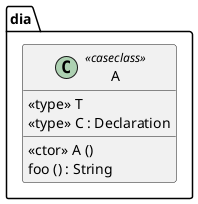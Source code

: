 @startuml need_to_find_id
package dia{
    class dia.A << caseclass >>{
        << type >> T
        << type >> C : Declaration
        << ctor >> A ()
        foo () : String 
    
    }
}
@enduml